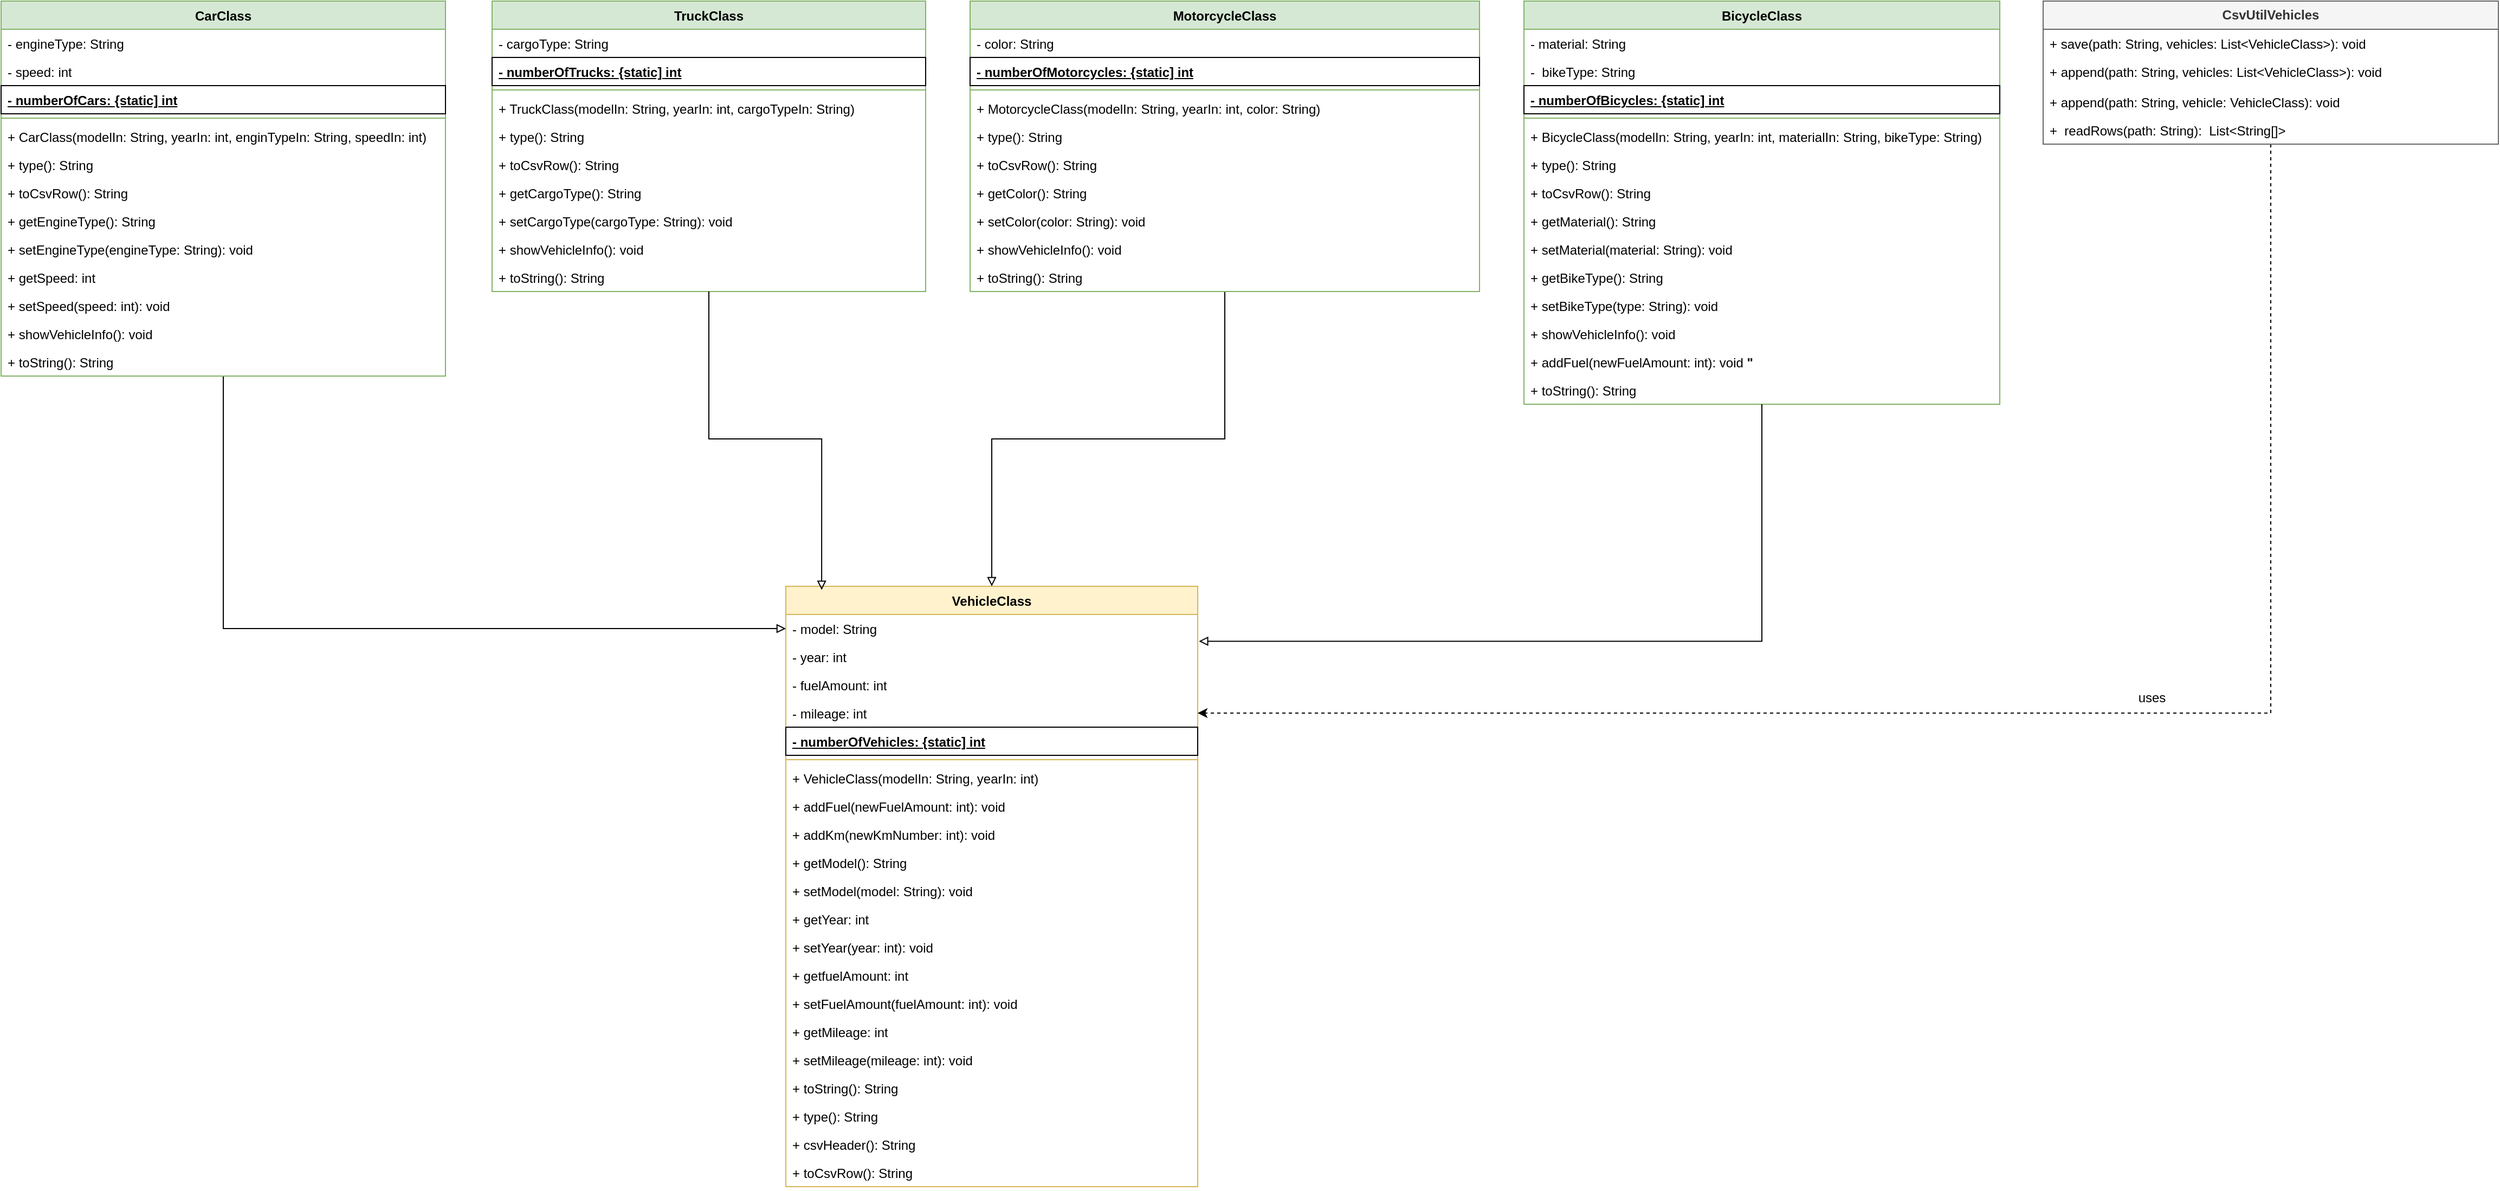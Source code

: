 <mxfile version="28.1.2">
  <diagram name="Página-1" id="spVGfaoq-Z5DWZ3Qzf_p">
    <mxGraphModel dx="2276" dy="849" grid="1" gridSize="10" guides="1" tooltips="1" connect="1" arrows="1" fold="1" page="1" pageScale="1" pageWidth="850" pageHeight="1100" math="0" shadow="0">
      <root>
        <mxCell id="0" />
        <mxCell id="1" parent="0" />
        <mxCell id="SCiwUmOoLEwE7jvG9-wX-1" value="VehicleClass" style="swimlane;fontStyle=1;align=center;verticalAlign=top;childLayout=stackLayout;horizontal=1;startSize=26;horizontalStack=0;resizeParent=1;resizeParentMax=0;resizeLast=0;collapsible=1;marginBottom=0;whiteSpace=wrap;html=1;fillColor=#fff2cc;strokeColor=#d6b656;" parent="1" vertex="1">
          <mxGeometry x="190" y="660" width="380" height="554" as="geometry" />
        </mxCell>
        <mxCell id="SCiwUmOoLEwE7jvG9-wX-27" value="- model: String" style="text;strokeColor=none;fillColor=none;align=left;verticalAlign=top;spacingLeft=4;spacingRight=4;overflow=hidden;rotatable=0;points=[[0,0.5],[1,0.5]];portConstraint=eastwest;whiteSpace=wrap;html=1;" parent="SCiwUmOoLEwE7jvG9-wX-1" vertex="1">
          <mxGeometry y="26" width="380" height="26" as="geometry" />
        </mxCell>
        <mxCell id="SCiwUmOoLEwE7jvG9-wX-28" value="- year: int" style="text;strokeColor=none;fillColor=none;align=left;verticalAlign=top;spacingLeft=4;spacingRight=4;overflow=hidden;rotatable=0;points=[[0,0.5],[1,0.5]];portConstraint=eastwest;whiteSpace=wrap;html=1;" parent="SCiwUmOoLEwE7jvG9-wX-1" vertex="1">
          <mxGeometry y="52" width="380" height="26" as="geometry" />
        </mxCell>
        <mxCell id="SCiwUmOoLEwE7jvG9-wX-2" value="&lt;div&gt;- fuelAmount: int&lt;/div&gt;" style="text;strokeColor=none;fillColor=none;align=left;verticalAlign=top;spacingLeft=4;spacingRight=4;overflow=hidden;rotatable=0;points=[[0,0.5],[1,0.5]];portConstraint=eastwest;whiteSpace=wrap;html=1;" parent="SCiwUmOoLEwE7jvG9-wX-1" vertex="1">
          <mxGeometry y="78" width="380" height="26" as="geometry" />
        </mxCell>
        <mxCell id="SCiwUmOoLEwE7jvG9-wX-37" value="- mileage: int" style="text;strokeColor=none;fillColor=none;align=left;verticalAlign=top;spacingLeft=4;spacingRight=4;overflow=hidden;rotatable=0;points=[[0,0.5],[1,0.5]];portConstraint=eastwest;whiteSpace=wrap;html=1;" parent="SCiwUmOoLEwE7jvG9-wX-1" vertex="1">
          <mxGeometry y="104" width="380" height="26" as="geometry" />
        </mxCell>
        <mxCell id="SCiwUmOoLEwE7jvG9-wX-38" value="&lt;u&gt;&lt;b&gt;- numberOfVehicles: {static] int&lt;/b&gt;&lt;/u&gt;&lt;div&gt;&lt;br&gt;&lt;/div&gt;" style="text;strokeColor=default;fillColor=none;align=left;verticalAlign=top;spacingLeft=4;spacingRight=4;overflow=hidden;rotatable=0;points=[[0,0.5],[1,0.5]];portConstraint=eastwest;whiteSpace=wrap;html=1;" parent="SCiwUmOoLEwE7jvG9-wX-1" vertex="1">
          <mxGeometry y="130" width="380" height="26" as="geometry" />
        </mxCell>
        <mxCell id="SCiwUmOoLEwE7jvG9-wX-3" value="" style="line;strokeWidth=1;fillColor=none;align=left;verticalAlign=middle;spacingTop=-1;spacingLeft=3;spacingRight=3;rotatable=0;labelPosition=right;points=[];portConstraint=eastwest;strokeColor=inherit;" parent="SCiwUmOoLEwE7jvG9-wX-1" vertex="1">
          <mxGeometry y="156" width="380" height="8" as="geometry" />
        </mxCell>
        <mxCell id="wwLq3VPQ6yqFHEkdZ07c-9" value="+ VehicleClass(modelIn: String, yearIn: int)" style="text;strokeColor=none;fillColor=none;align=left;verticalAlign=top;spacingLeft=4;spacingRight=4;overflow=hidden;rotatable=0;points=[[0,0.5],[1,0.5]];portConstraint=eastwest;whiteSpace=wrap;html=1;" parent="SCiwUmOoLEwE7jvG9-wX-1" vertex="1">
          <mxGeometry y="164" width="380" height="26" as="geometry" />
        </mxCell>
        <mxCell id="jR9v6x0gmI3ZfGYFWs0g-43" value="+ addFuel(newFuelAmount: int): void&amp;nbsp;" style="text;strokeColor=none;fillColor=none;align=left;verticalAlign=top;spacingLeft=4;spacingRight=4;overflow=hidden;rotatable=0;points=[[0,0.5],[1,0.5]];portConstraint=eastwest;whiteSpace=wrap;html=1;" parent="SCiwUmOoLEwE7jvG9-wX-1" vertex="1">
          <mxGeometry y="190" width="380" height="26" as="geometry" />
        </mxCell>
        <mxCell id="jR9v6x0gmI3ZfGYFWs0g-44" value="+ addKm(newKmNumber: int): void" style="text;strokeColor=none;fillColor=none;align=left;verticalAlign=top;spacingLeft=4;spacingRight=4;overflow=hidden;rotatable=0;points=[[0,0.5],[1,0.5]];portConstraint=eastwest;whiteSpace=wrap;html=1;" parent="SCiwUmOoLEwE7jvG9-wX-1" vertex="1">
          <mxGeometry y="216" width="380" height="26" as="geometry" />
        </mxCell>
        <mxCell id="jR9v6x0gmI3ZfGYFWs0g-13" value="+ getModel(): String" style="text;strokeColor=none;fillColor=none;align=left;verticalAlign=top;spacingLeft=4;spacingRight=4;overflow=hidden;rotatable=0;points=[[0,0.5],[1,0.5]];portConstraint=eastwest;whiteSpace=wrap;html=1;" parent="SCiwUmOoLEwE7jvG9-wX-1" vertex="1">
          <mxGeometry y="242" width="380" height="26" as="geometry" />
        </mxCell>
        <mxCell id="jR9v6x0gmI3ZfGYFWs0g-45" value="+ setModel(model: String): void" style="text;strokeColor=none;fillColor=none;align=left;verticalAlign=top;spacingLeft=4;spacingRight=4;overflow=hidden;rotatable=0;points=[[0,0.5],[1,0.5]];portConstraint=eastwest;whiteSpace=wrap;html=1;" parent="SCiwUmOoLEwE7jvG9-wX-1" vertex="1">
          <mxGeometry y="268" width="380" height="26" as="geometry" />
        </mxCell>
        <mxCell id="jR9v6x0gmI3ZfGYFWs0g-12" value="+ getYear: int" style="text;strokeColor=none;fillColor=none;align=left;verticalAlign=top;spacingLeft=4;spacingRight=4;overflow=hidden;rotatable=0;points=[[0,0.5],[1,0.5]];portConstraint=eastwest;whiteSpace=wrap;html=1;" parent="SCiwUmOoLEwE7jvG9-wX-1" vertex="1">
          <mxGeometry y="294" width="380" height="26" as="geometry" />
        </mxCell>
        <mxCell id="jR9v6x0gmI3ZfGYFWs0g-46" value="+ setYear(year: int): void" style="text;strokeColor=none;fillColor=none;align=left;verticalAlign=top;spacingLeft=4;spacingRight=4;overflow=hidden;rotatable=0;points=[[0,0.5],[1,0.5]];portConstraint=eastwest;whiteSpace=wrap;html=1;" parent="SCiwUmOoLEwE7jvG9-wX-1" vertex="1">
          <mxGeometry y="320" width="380" height="26" as="geometry" />
        </mxCell>
        <mxCell id="jR9v6x0gmI3ZfGYFWs0g-11" value="+ getfuelAmount: int" style="text;strokeColor=none;fillColor=none;align=left;verticalAlign=top;spacingLeft=4;spacingRight=4;overflow=hidden;rotatable=0;points=[[0,0.5],[1,0.5]];portConstraint=eastwest;whiteSpace=wrap;html=1;" parent="SCiwUmOoLEwE7jvG9-wX-1" vertex="1">
          <mxGeometry y="346" width="380" height="26" as="geometry" />
        </mxCell>
        <mxCell id="jR9v6x0gmI3ZfGYFWs0g-47" value="+ setFuelAmount(fuelAmount: int): void" style="text;strokeColor=none;fillColor=none;align=left;verticalAlign=top;spacingLeft=4;spacingRight=4;overflow=hidden;rotatable=0;points=[[0,0.5],[1,0.5]];portConstraint=eastwest;whiteSpace=wrap;html=1;" parent="SCiwUmOoLEwE7jvG9-wX-1" vertex="1">
          <mxGeometry y="372" width="380" height="26" as="geometry" />
        </mxCell>
        <mxCell id="jR9v6x0gmI3ZfGYFWs0g-10" value="+ getMileage: int" style="text;strokeColor=none;fillColor=none;align=left;verticalAlign=top;spacingLeft=4;spacingRight=4;overflow=hidden;rotatable=0;points=[[0,0.5],[1,0.5]];portConstraint=eastwest;whiteSpace=wrap;html=1;" parent="SCiwUmOoLEwE7jvG9-wX-1" vertex="1">
          <mxGeometry y="398" width="380" height="26" as="geometry" />
        </mxCell>
        <mxCell id="jR9v6x0gmI3ZfGYFWs0g-6" value="+ setMileage(mileage: int): void" style="text;strokeColor=none;fillColor=none;align=left;verticalAlign=top;spacingLeft=4;spacingRight=4;overflow=hidden;rotatable=0;points=[[0,0.5],[1,0.5]];portConstraint=eastwest;whiteSpace=wrap;html=1;" parent="SCiwUmOoLEwE7jvG9-wX-1" vertex="1">
          <mxGeometry y="424" width="380" height="26" as="geometry" />
        </mxCell>
        <mxCell id="SCiwUmOoLEwE7jvG9-wX-39" value="+ toString(): String&amp;nbsp;" style="text;strokeColor=none;fillColor=none;align=left;verticalAlign=top;spacingLeft=4;spacingRight=4;overflow=hidden;rotatable=0;points=[[0,0.5],[1,0.5]];portConstraint=eastwest;whiteSpace=wrap;html=1;" parent="SCiwUmOoLEwE7jvG9-wX-1" vertex="1">
          <mxGeometry y="450" width="380" height="26" as="geometry" />
        </mxCell>
        <mxCell id="SCiwUmOoLEwE7jvG9-wX-41" value="+ type(): String" style="text;strokeColor=none;fillColor=none;align=left;verticalAlign=top;spacingLeft=4;spacingRight=4;overflow=hidden;rotatable=0;points=[[0,0.5],[1,0.5]];portConstraint=eastwest;whiteSpace=wrap;html=1;" parent="SCiwUmOoLEwE7jvG9-wX-1" vertex="1">
          <mxGeometry y="476" width="380" height="26" as="geometry" />
        </mxCell>
        <mxCell id="jR9v6x0gmI3ZfGYFWs0g-48" value="+ csvHeader(): String" style="text;strokeColor=none;fillColor=none;align=left;verticalAlign=top;spacingLeft=4;spacingRight=4;overflow=hidden;rotatable=0;points=[[0,0.5],[1,0.5]];portConstraint=eastwest;whiteSpace=wrap;html=1;" parent="SCiwUmOoLEwE7jvG9-wX-1" vertex="1">
          <mxGeometry y="502" width="380" height="26" as="geometry" />
        </mxCell>
        <mxCell id="jR9v6x0gmI3ZfGYFWs0g-27" value="+ toCsvRow(): String" style="text;strokeColor=none;fillColor=none;align=left;verticalAlign=top;spacingLeft=4;spacingRight=4;overflow=hidden;rotatable=0;points=[[0,0.5],[1,0.5]];portConstraint=eastwest;whiteSpace=wrap;html=1;" parent="SCiwUmOoLEwE7jvG9-wX-1" vertex="1">
          <mxGeometry y="528" width="380" height="26" as="geometry" />
        </mxCell>
        <mxCell id="jR9v6x0gmI3ZfGYFWs0g-56" style="edgeStyle=orthogonalEdgeStyle;rounded=0;orthogonalLoop=1;jettySize=auto;html=1;entryX=0;entryY=0.5;entryDx=0;entryDy=0;endArrow=block;endFill=0;" parent="1" source="SCiwUmOoLEwE7jvG9-wX-5" target="SCiwUmOoLEwE7jvG9-wX-27" edge="1">
          <mxGeometry relative="1" as="geometry" />
        </mxCell>
        <mxCell id="SCiwUmOoLEwE7jvG9-wX-5" value="CarClass" style="swimlane;fontStyle=1;align=center;verticalAlign=top;childLayout=stackLayout;horizontal=1;startSize=26;horizontalStack=0;resizeParent=1;resizeParentMax=0;resizeLast=0;collapsible=1;marginBottom=0;whiteSpace=wrap;html=1;fillColor=#d5e8d4;strokeColor=#82b366;" parent="1" vertex="1">
          <mxGeometry x="-534" y="120" width="410" height="346" as="geometry" />
        </mxCell>
        <mxCell id="SCiwUmOoLEwE7jvG9-wX-6" value="- engineType: String" style="text;strokeColor=none;fillColor=none;align=left;verticalAlign=top;spacingLeft=4;spacingRight=4;overflow=hidden;rotatable=0;points=[[0,0.5],[1,0.5]];portConstraint=eastwest;whiteSpace=wrap;html=1;" parent="SCiwUmOoLEwE7jvG9-wX-5" vertex="1">
          <mxGeometry y="26" width="410" height="26" as="geometry" />
        </mxCell>
        <mxCell id="SCiwUmOoLEwE7jvG9-wX-34" value="- speed: int" style="text;strokeColor=none;fillColor=none;align=left;verticalAlign=top;spacingLeft=4;spacingRight=4;overflow=hidden;rotatable=0;points=[[0,0.5],[1,0.5]];portConstraint=eastwest;whiteSpace=wrap;html=1;" parent="SCiwUmOoLEwE7jvG9-wX-5" vertex="1">
          <mxGeometry y="52" width="410" height="26" as="geometry" />
        </mxCell>
        <mxCell id="SCiwUmOoLEwE7jvG9-wX-43" value="&lt;u&gt;&lt;b style=&quot;&quot;&gt;- numberOfCars:&amp;nbsp;&lt;/b&gt;&lt;b&gt;{static] int&lt;/b&gt;&lt;/u&gt;&lt;div&gt;&lt;br&gt;&lt;/div&gt;" style="text;strokeColor=default;fillColor=none;align=left;verticalAlign=top;spacingLeft=4;spacingRight=4;overflow=hidden;rotatable=0;points=[[0,0.5],[1,0.5]];portConstraint=eastwest;whiteSpace=wrap;html=1;" parent="SCiwUmOoLEwE7jvG9-wX-5" vertex="1">
          <mxGeometry y="78" width="410" height="26" as="geometry" />
        </mxCell>
        <mxCell id="SCiwUmOoLEwE7jvG9-wX-7" value="" style="line;strokeWidth=1;fillColor=none;align=left;verticalAlign=middle;spacingTop=-1;spacingLeft=3;spacingRight=3;rotatable=0;labelPosition=right;points=[];portConstraint=eastwest;strokeColor=inherit;" parent="SCiwUmOoLEwE7jvG9-wX-5" vertex="1">
          <mxGeometry y="104" width="410" height="8" as="geometry" />
        </mxCell>
        <mxCell id="SCiwUmOoLEwE7jvG9-wX-54" value="+ CarClass(modelIn: String, yearIn: int, enginTypeIn: String, speedIn: int)" style="text;strokeColor=none;fillColor=none;align=left;verticalAlign=top;spacingLeft=4;spacingRight=4;overflow=hidden;rotatable=0;points=[[0,0.5],[1,0.5]];portConstraint=eastwest;whiteSpace=wrap;html=1;" parent="SCiwUmOoLEwE7jvG9-wX-5" vertex="1">
          <mxGeometry y="112" width="410" height="26" as="geometry" />
        </mxCell>
        <mxCell id="jR9v6x0gmI3ZfGYFWs0g-31" value="+ type(): String" style="text;strokeColor=none;fillColor=none;align=left;verticalAlign=top;spacingLeft=4;spacingRight=4;overflow=hidden;rotatable=0;points=[[0,0.5],[1,0.5]];portConstraint=eastwest;whiteSpace=wrap;html=1;" parent="SCiwUmOoLEwE7jvG9-wX-5" vertex="1">
          <mxGeometry y="138" width="410" height="26" as="geometry" />
        </mxCell>
        <mxCell id="jR9v6x0gmI3ZfGYFWs0g-32" value="+ toCsvRow(): String" style="text;strokeColor=none;fillColor=none;align=left;verticalAlign=top;spacingLeft=4;spacingRight=4;overflow=hidden;rotatable=0;points=[[0,0.5],[1,0.5]];portConstraint=eastwest;whiteSpace=wrap;html=1;" parent="SCiwUmOoLEwE7jvG9-wX-5" vertex="1">
          <mxGeometry y="164" width="410" height="26" as="geometry" />
        </mxCell>
        <mxCell id="jR9v6x0gmI3ZfGYFWs0g-1" value="+ getEngineType(): String" style="text;strokeColor=none;fillColor=none;align=left;verticalAlign=top;spacingLeft=4;spacingRight=4;overflow=hidden;rotatable=0;points=[[0,0.5],[1,0.5]];portConstraint=eastwest;whiteSpace=wrap;html=1;" parent="SCiwUmOoLEwE7jvG9-wX-5" vertex="1">
          <mxGeometry y="190" width="410" height="26" as="geometry" />
        </mxCell>
        <mxCell id="jR9v6x0gmI3ZfGYFWs0g-33" value="+ setEngineType(engineType: String): void" style="text;strokeColor=none;fillColor=none;align=left;verticalAlign=top;spacingLeft=4;spacingRight=4;overflow=hidden;rotatable=0;points=[[0,0.5],[1,0.5]];portConstraint=eastwest;whiteSpace=wrap;html=1;" parent="SCiwUmOoLEwE7jvG9-wX-5" vertex="1">
          <mxGeometry y="216" width="410" height="26" as="geometry" />
        </mxCell>
        <mxCell id="jR9v6x0gmI3ZfGYFWs0g-3" value="+ getSpeed: int" style="text;strokeColor=none;fillColor=none;align=left;verticalAlign=top;spacingLeft=4;spacingRight=4;overflow=hidden;rotatable=0;points=[[0,0.5],[1,0.5]];portConstraint=eastwest;whiteSpace=wrap;html=1;" parent="SCiwUmOoLEwE7jvG9-wX-5" vertex="1">
          <mxGeometry y="242" width="410" height="26" as="geometry" />
        </mxCell>
        <mxCell id="jR9v6x0gmI3ZfGYFWs0g-5" value="+ setSpeed(speed: int): void" style="text;strokeColor=none;fillColor=none;align=left;verticalAlign=top;spacingLeft=4;spacingRight=4;overflow=hidden;rotatable=0;points=[[0,0.5],[1,0.5]];portConstraint=eastwest;whiteSpace=wrap;html=1;" parent="SCiwUmOoLEwE7jvG9-wX-5" vertex="1">
          <mxGeometry y="268" width="410" height="26" as="geometry" />
        </mxCell>
        <mxCell id="SCiwUmOoLEwE7jvG9-wX-8" value="+ showVehicleInfo(): void" style="text;strokeColor=none;fillColor=none;align=left;verticalAlign=top;spacingLeft=4;spacingRight=4;overflow=hidden;rotatable=0;points=[[0,0.5],[1,0.5]];portConstraint=eastwest;whiteSpace=wrap;html=1;" parent="SCiwUmOoLEwE7jvG9-wX-5" vertex="1">
          <mxGeometry y="294" width="410" height="26" as="geometry" />
        </mxCell>
        <mxCell id="jR9v6x0gmI3ZfGYFWs0g-2" value="+ toString(): String" style="text;strokeColor=none;fillColor=none;align=left;verticalAlign=top;spacingLeft=4;spacingRight=4;overflow=hidden;rotatable=0;points=[[0,0.5],[1,0.5]];portConstraint=eastwest;whiteSpace=wrap;html=1;" parent="SCiwUmOoLEwE7jvG9-wX-5" vertex="1">
          <mxGeometry y="320" width="410" height="26" as="geometry" />
        </mxCell>
        <mxCell id="SCiwUmOoLEwE7jvG9-wX-9" value="TruckClass" style="swimlane;fontStyle=1;align=center;verticalAlign=top;childLayout=stackLayout;horizontal=1;startSize=26;horizontalStack=0;resizeParent=1;resizeParentMax=0;resizeLast=0;collapsible=1;marginBottom=0;whiteSpace=wrap;html=1;fillColor=#d5e8d4;strokeColor=#82b366;" parent="1" vertex="1">
          <mxGeometry x="-81" y="120" width="400" height="268" as="geometry" />
        </mxCell>
        <mxCell id="SCiwUmOoLEwE7jvG9-wX-10" value="- cargoType: String" style="text;strokeColor=none;fillColor=none;align=left;verticalAlign=top;spacingLeft=4;spacingRight=4;overflow=hidden;rotatable=0;points=[[0,0.5],[1,0.5]];portConstraint=eastwest;whiteSpace=wrap;html=1;" parent="SCiwUmOoLEwE7jvG9-wX-9" vertex="1">
          <mxGeometry y="26" width="400" height="26" as="geometry" />
        </mxCell>
        <mxCell id="SCiwUmOoLEwE7jvG9-wX-53" value="&lt;u&gt;&lt;b&gt;- numberOfTrucks:&amp;nbsp;&lt;/b&gt;&lt;/u&gt;&lt;u&gt;&lt;b&gt;{static] int&lt;/b&gt;&lt;/u&gt;&lt;div&gt;&lt;br&gt;&lt;/div&gt;" style="text;strokeColor=default;fillColor=none;align=left;verticalAlign=top;spacingLeft=4;spacingRight=4;overflow=hidden;rotatable=0;points=[[0,0.5],[1,0.5]];portConstraint=eastwest;whiteSpace=wrap;html=1;" parent="SCiwUmOoLEwE7jvG9-wX-9" vertex="1">
          <mxGeometry y="52" width="400" height="26" as="geometry" />
        </mxCell>
        <mxCell id="SCiwUmOoLEwE7jvG9-wX-11" value="" style="line;strokeWidth=1;fillColor=none;align=left;verticalAlign=middle;spacingTop=-1;spacingLeft=3;spacingRight=3;rotatable=0;labelPosition=right;points=[];portConstraint=eastwest;strokeColor=inherit;" parent="SCiwUmOoLEwE7jvG9-wX-9" vertex="1">
          <mxGeometry y="78" width="400" height="8" as="geometry" />
        </mxCell>
        <mxCell id="jR9v6x0gmI3ZfGYFWs0g-23" value="+ TruckClass(modelIn: String, yearIn: int, cargoTypeIn: String)" style="text;strokeColor=none;fillColor=none;align=left;verticalAlign=top;spacingLeft=4;spacingRight=4;overflow=hidden;rotatable=0;points=[[0,0.5],[1,0.5]];portConstraint=eastwest;whiteSpace=wrap;html=1;" parent="SCiwUmOoLEwE7jvG9-wX-9" vertex="1">
          <mxGeometry y="86" width="400" height="26" as="geometry" />
        </mxCell>
        <mxCell id="jR9v6x0gmI3ZfGYFWs0g-34" value="+ type(): String" style="text;strokeColor=none;fillColor=none;align=left;verticalAlign=top;spacingLeft=4;spacingRight=4;overflow=hidden;rotatable=0;points=[[0,0.5],[1,0.5]];portConstraint=eastwest;whiteSpace=wrap;html=1;" parent="SCiwUmOoLEwE7jvG9-wX-9" vertex="1">
          <mxGeometry y="112" width="400" height="26" as="geometry" />
        </mxCell>
        <mxCell id="jR9v6x0gmI3ZfGYFWs0g-35" value="+ toCsvRow(): String" style="text;strokeColor=none;fillColor=none;align=left;verticalAlign=top;spacingLeft=4;spacingRight=4;overflow=hidden;rotatable=0;points=[[0,0.5],[1,0.5]];portConstraint=eastwest;whiteSpace=wrap;html=1;" parent="SCiwUmOoLEwE7jvG9-wX-9" vertex="1">
          <mxGeometry y="138" width="400" height="26" as="geometry" />
        </mxCell>
        <mxCell id="jR9v6x0gmI3ZfGYFWs0g-19" value="+ getCargoType(): String" style="text;strokeColor=none;fillColor=none;align=left;verticalAlign=top;spacingLeft=4;spacingRight=4;overflow=hidden;rotatable=0;points=[[0,0.5],[1,0.5]];portConstraint=eastwest;whiteSpace=wrap;html=1;" parent="SCiwUmOoLEwE7jvG9-wX-9" vertex="1">
          <mxGeometry y="164" width="400" height="26" as="geometry" />
        </mxCell>
        <mxCell id="jR9v6x0gmI3ZfGYFWs0g-18" value="+ setCargoType(cargoType: String): void" style="text;strokeColor=none;fillColor=none;align=left;verticalAlign=top;spacingLeft=4;spacingRight=4;overflow=hidden;rotatable=0;points=[[0,0.5],[1,0.5]];portConstraint=eastwest;whiteSpace=wrap;html=1;" parent="SCiwUmOoLEwE7jvG9-wX-9" vertex="1">
          <mxGeometry y="190" width="400" height="26" as="geometry" />
        </mxCell>
        <mxCell id="jR9v6x0gmI3ZfGYFWs0g-39" value="+ showVehicleInfo(): void" style="text;strokeColor=none;fillColor=none;align=left;verticalAlign=top;spacingLeft=4;spacingRight=4;overflow=hidden;rotatable=0;points=[[0,0.5],[1,0.5]];portConstraint=eastwest;whiteSpace=wrap;html=1;" parent="SCiwUmOoLEwE7jvG9-wX-9" vertex="1">
          <mxGeometry y="216" width="400" height="26" as="geometry" />
        </mxCell>
        <mxCell id="jR9v6x0gmI3ZfGYFWs0g-24" value="+ toString(): String&amp;nbsp;" style="text;strokeColor=none;fillColor=none;align=left;verticalAlign=top;spacingLeft=4;spacingRight=4;overflow=hidden;rotatable=0;points=[[0,0.5],[1,0.5]];portConstraint=eastwest;whiteSpace=wrap;html=1;" parent="SCiwUmOoLEwE7jvG9-wX-9" vertex="1">
          <mxGeometry y="242" width="400" height="26" as="geometry" />
        </mxCell>
        <mxCell id="jR9v6x0gmI3ZfGYFWs0g-58" style="edgeStyle=orthogonalEdgeStyle;rounded=0;orthogonalLoop=1;jettySize=auto;html=1;entryX=0.5;entryY=0;entryDx=0;entryDy=0;endArrow=block;endFill=0;" parent="1" source="SCiwUmOoLEwE7jvG9-wX-13" target="SCiwUmOoLEwE7jvG9-wX-1" edge="1">
          <mxGeometry relative="1" as="geometry" />
        </mxCell>
        <mxCell id="SCiwUmOoLEwE7jvG9-wX-13" value="MotorcycleClass" style="swimlane;fontStyle=1;align=center;verticalAlign=top;childLayout=stackLayout;horizontal=1;startSize=26;horizontalStack=0;resizeParent=1;resizeParentMax=0;resizeLast=0;collapsible=1;marginBottom=0;whiteSpace=wrap;html=1;fillColor=#d5e8d4;strokeColor=#82b366;" parent="1" vertex="1">
          <mxGeometry x="360" y="120" width="470" height="268" as="geometry" />
        </mxCell>
        <mxCell id="SCiwUmOoLEwE7jvG9-wX-31" value="- color: String" style="text;strokeColor=none;fillColor=none;align=left;verticalAlign=top;spacingLeft=4;spacingRight=4;overflow=hidden;rotatable=0;points=[[0,0.5],[1,0.5]];portConstraint=eastwest;whiteSpace=wrap;html=1;" parent="SCiwUmOoLEwE7jvG9-wX-13" vertex="1">
          <mxGeometry y="26" width="470" height="26" as="geometry" />
        </mxCell>
        <mxCell id="SCiwUmOoLEwE7jvG9-wX-55" value="&lt;u&gt;&lt;b&gt;- numberOfMotorcycles:&amp;nbsp;&lt;/b&gt;&lt;/u&gt;&lt;u&gt;&lt;b&gt;{static] int&lt;/b&gt;&lt;/u&gt;&lt;div&gt;&lt;br&gt;&lt;/div&gt;" style="text;strokeColor=default;fillColor=none;align=left;verticalAlign=top;spacingLeft=4;spacingRight=4;overflow=hidden;rotatable=0;points=[[0,0.5],[1,0.5]];portConstraint=eastwest;whiteSpace=wrap;html=1;" parent="SCiwUmOoLEwE7jvG9-wX-13" vertex="1">
          <mxGeometry y="52" width="470" height="26" as="geometry" />
        </mxCell>
        <mxCell id="SCiwUmOoLEwE7jvG9-wX-15" value="" style="line;strokeWidth=1;fillColor=none;align=left;verticalAlign=middle;spacingTop=-1;spacingLeft=3;spacingRight=3;rotatable=0;labelPosition=right;points=[];portConstraint=eastwest;strokeColor=inherit;" parent="SCiwUmOoLEwE7jvG9-wX-13" vertex="1">
          <mxGeometry y="78" width="470" height="8" as="geometry" />
        </mxCell>
        <mxCell id="jR9v6x0gmI3ZfGYFWs0g-36" value="+ MotorcycleClass(modelIn: String, yearIn: int, color: String)" style="text;strokeColor=none;fillColor=none;align=left;verticalAlign=top;spacingLeft=4;spacingRight=4;overflow=hidden;rotatable=0;points=[[0,0.5],[1,0.5]];portConstraint=eastwest;whiteSpace=wrap;html=1;" parent="SCiwUmOoLEwE7jvG9-wX-13" vertex="1">
          <mxGeometry y="86" width="470" height="26" as="geometry" />
        </mxCell>
        <mxCell id="jR9v6x0gmI3ZfGYFWs0g-37" value="+ type(): String" style="text;strokeColor=none;fillColor=none;align=left;verticalAlign=top;spacingLeft=4;spacingRight=4;overflow=hidden;rotatable=0;points=[[0,0.5],[1,0.5]];portConstraint=eastwest;whiteSpace=wrap;html=1;" parent="SCiwUmOoLEwE7jvG9-wX-13" vertex="1">
          <mxGeometry y="112" width="470" height="26" as="geometry" />
        </mxCell>
        <mxCell id="jR9v6x0gmI3ZfGYFWs0g-38" value="+ toCsvRow(): String&amp;nbsp;" style="text;strokeColor=none;fillColor=none;align=left;verticalAlign=top;spacingLeft=4;spacingRight=4;overflow=hidden;rotatable=0;points=[[0,0.5],[1,0.5]];portConstraint=eastwest;whiteSpace=wrap;html=1;" parent="SCiwUmOoLEwE7jvG9-wX-13" vertex="1">
          <mxGeometry y="138" width="470" height="26" as="geometry" />
        </mxCell>
        <mxCell id="jR9v6x0gmI3ZfGYFWs0g-21" value="+ getColor(): String" style="text;strokeColor=none;fillColor=none;align=left;verticalAlign=top;spacingLeft=4;spacingRight=4;overflow=hidden;rotatable=0;points=[[0,0.5],[1,0.5]];portConstraint=eastwest;whiteSpace=wrap;html=1;" parent="SCiwUmOoLEwE7jvG9-wX-13" vertex="1">
          <mxGeometry y="164" width="470" height="26" as="geometry" />
        </mxCell>
        <mxCell id="jR9v6x0gmI3ZfGYFWs0g-20" value="+ setColor(color: String): void" style="text;strokeColor=none;fillColor=none;align=left;verticalAlign=top;spacingLeft=4;spacingRight=4;overflow=hidden;rotatable=0;points=[[0,0.5],[1,0.5]];portConstraint=eastwest;whiteSpace=wrap;html=1;" parent="SCiwUmOoLEwE7jvG9-wX-13" vertex="1">
          <mxGeometry y="190" width="470" height="26" as="geometry" />
        </mxCell>
        <mxCell id="SCiwUmOoLEwE7jvG9-wX-16" value="+ showVehicleInfo(): void" style="text;strokeColor=none;fillColor=none;align=left;verticalAlign=top;spacingLeft=4;spacingRight=4;overflow=hidden;rotatable=0;points=[[0,0.5],[1,0.5]];portConstraint=eastwest;whiteSpace=wrap;html=1;" parent="SCiwUmOoLEwE7jvG9-wX-13" vertex="1">
          <mxGeometry y="216" width="470" height="26" as="geometry" />
        </mxCell>
        <mxCell id="jR9v6x0gmI3ZfGYFWs0g-25" value="+ toString(): String&amp;nbsp;" style="text;strokeColor=none;fillColor=none;align=left;verticalAlign=top;spacingLeft=4;spacingRight=4;overflow=hidden;rotatable=0;points=[[0,0.5],[1,0.5]];portConstraint=eastwest;whiteSpace=wrap;html=1;" parent="SCiwUmOoLEwE7jvG9-wX-13" vertex="1">
          <mxGeometry y="242" width="470" height="26" as="geometry" />
        </mxCell>
        <mxCell id="SCiwUmOoLEwE7jvG9-wX-17" value="BicycleClass" style="swimlane;fontStyle=1;align=center;verticalAlign=top;childLayout=stackLayout;horizontal=1;startSize=26;horizontalStack=0;resizeParent=1;resizeParentMax=0;resizeLast=0;collapsible=1;marginBottom=0;whiteSpace=wrap;html=1;fillColor=#d5e8d4;strokeColor=#82b366;" parent="1" vertex="1">
          <mxGeometry x="871" y="120" width="439" height="372" as="geometry" />
        </mxCell>
        <mxCell id="SCiwUmOoLEwE7jvG9-wX-18" value="- material: String" style="text;strokeColor=none;fillColor=none;align=left;verticalAlign=top;spacingLeft=4;spacingRight=4;overflow=hidden;rotatable=0;points=[[0,0.5],[1,0.5]];portConstraint=eastwest;whiteSpace=wrap;html=1;" parent="SCiwUmOoLEwE7jvG9-wX-17" vertex="1">
          <mxGeometry y="26" width="439" height="26" as="geometry" />
        </mxCell>
        <mxCell id="SCiwUmOoLEwE7jvG9-wX-32" value="-&amp;nbsp; bikeType: String" style="text;strokeColor=none;fillColor=none;align=left;verticalAlign=top;spacingLeft=4;spacingRight=4;overflow=hidden;rotatable=0;points=[[0,0.5],[1,0.5]];portConstraint=eastwest;whiteSpace=wrap;html=1;" parent="SCiwUmOoLEwE7jvG9-wX-17" vertex="1">
          <mxGeometry y="52" width="439" height="26" as="geometry" />
        </mxCell>
        <mxCell id="SCiwUmOoLEwE7jvG9-wX-56" value="&lt;u&gt;&lt;b&gt;- numberOfBicycles:&amp;nbsp;&lt;/b&gt;&lt;/u&gt;&lt;u&gt;&lt;b&gt;{static] int&lt;/b&gt;&lt;/u&gt;&lt;div&gt;&lt;br&gt;&lt;/div&gt;" style="text;strokeColor=default;fillColor=none;align=left;verticalAlign=top;spacingLeft=4;spacingRight=4;overflow=hidden;rotatable=0;points=[[0,0.5],[1,0.5]];portConstraint=eastwest;whiteSpace=wrap;html=1;" parent="SCiwUmOoLEwE7jvG9-wX-17" vertex="1">
          <mxGeometry y="78" width="439" height="26" as="geometry" />
        </mxCell>
        <mxCell id="SCiwUmOoLEwE7jvG9-wX-19" value="" style="line;strokeWidth=1;fillColor=none;align=left;verticalAlign=middle;spacingTop=-1;spacingLeft=3;spacingRight=3;rotatable=0;labelPosition=right;points=[];portConstraint=eastwest;strokeColor=inherit;" parent="SCiwUmOoLEwE7jvG9-wX-17" vertex="1">
          <mxGeometry y="104" width="439" height="8" as="geometry" />
        </mxCell>
        <mxCell id="SCiwUmOoLEwE7jvG9-wX-20" value="+ BicycleClass(modelIn: String, yearIn: int, materialIn: String, bikeType: String)" style="text;strokeColor=none;fillColor=none;align=left;verticalAlign=top;spacingLeft=4;spacingRight=4;overflow=hidden;rotatable=0;points=[[0,0.5],[1,0.5]];portConstraint=eastwest;whiteSpace=wrap;html=1;" parent="SCiwUmOoLEwE7jvG9-wX-17" vertex="1">
          <mxGeometry y="112" width="439" height="26" as="geometry" />
        </mxCell>
        <mxCell id="jR9v6x0gmI3ZfGYFWs0g-40" value="+ type(): String" style="text;strokeColor=none;fillColor=none;align=left;verticalAlign=top;spacingLeft=4;spacingRight=4;overflow=hidden;rotatable=0;points=[[0,0.5],[1,0.5]];portConstraint=eastwest;whiteSpace=wrap;html=1;" parent="SCiwUmOoLEwE7jvG9-wX-17" vertex="1">
          <mxGeometry y="138" width="439" height="26" as="geometry" />
        </mxCell>
        <mxCell id="jR9v6x0gmI3ZfGYFWs0g-41" value="+ toCsvRow(): String&amp;nbsp;" style="text;strokeColor=none;fillColor=none;align=left;verticalAlign=top;spacingLeft=4;spacingRight=4;overflow=hidden;rotatable=0;points=[[0,0.5],[1,0.5]];portConstraint=eastwest;whiteSpace=wrap;html=1;" parent="SCiwUmOoLEwE7jvG9-wX-17" vertex="1">
          <mxGeometry y="164" width="439" height="26" as="geometry" />
        </mxCell>
        <mxCell id="jR9v6x0gmI3ZfGYFWs0g-17" value="+ getMaterial(): String" style="text;strokeColor=none;fillColor=none;align=left;verticalAlign=top;spacingLeft=4;spacingRight=4;overflow=hidden;rotatable=0;points=[[0,0.5],[1,0.5]];portConstraint=eastwest;whiteSpace=wrap;html=1;" parent="SCiwUmOoLEwE7jvG9-wX-17" vertex="1">
          <mxGeometry y="190" width="439" height="26" as="geometry" />
        </mxCell>
        <mxCell id="jR9v6x0gmI3ZfGYFWs0g-42" value="+ setMaterial(material: String): void" style="text;strokeColor=none;fillColor=none;align=left;verticalAlign=top;spacingLeft=4;spacingRight=4;overflow=hidden;rotatable=0;points=[[0,0.5],[1,0.5]];portConstraint=eastwest;whiteSpace=wrap;html=1;" parent="SCiwUmOoLEwE7jvG9-wX-17" vertex="1">
          <mxGeometry y="216" width="439" height="26" as="geometry" />
        </mxCell>
        <mxCell id="jR9v6x0gmI3ZfGYFWs0g-16" value="+ getBikeType(): String" style="text;strokeColor=none;fillColor=none;align=left;verticalAlign=top;spacingLeft=4;spacingRight=4;overflow=hidden;rotatable=0;points=[[0,0.5],[1,0.5]];portConstraint=eastwest;whiteSpace=wrap;html=1;" parent="SCiwUmOoLEwE7jvG9-wX-17" vertex="1">
          <mxGeometry y="242" width="439" height="26" as="geometry" />
        </mxCell>
        <mxCell id="jR9v6x0gmI3ZfGYFWs0g-14" value="+ setBikeType(type: String): void" style="text;strokeColor=none;fillColor=none;align=left;verticalAlign=top;spacingLeft=4;spacingRight=4;overflow=hidden;rotatable=0;points=[[0,0.5],[1,0.5]];portConstraint=eastwest;whiteSpace=wrap;html=1;" parent="SCiwUmOoLEwE7jvG9-wX-17" vertex="1">
          <mxGeometry y="268" width="439" height="26" as="geometry" />
        </mxCell>
        <mxCell id="jR9v6x0gmI3ZfGYFWs0g-49" value="+ showVehicleInfo(): void" style="text;strokeColor=none;fillColor=none;align=left;verticalAlign=top;spacingLeft=4;spacingRight=4;overflow=hidden;rotatable=0;points=[[0,0.5],[1,0.5]];portConstraint=eastwest;whiteSpace=wrap;html=1;" parent="SCiwUmOoLEwE7jvG9-wX-17" vertex="1">
          <mxGeometry y="294" width="439" height="26" as="geometry" />
        </mxCell>
        <mxCell id="wwLq3VPQ6yqFHEkdZ07c-10" value="+ addFuel(newFuelAmount: int): void&amp;nbsp;&lt;b&gt;&quot;&lt;/b&gt;" style="text;strokeColor=none;fillColor=none;align=left;verticalAlign=top;spacingLeft=4;spacingRight=4;overflow=hidden;rotatable=0;points=[[0,0.5],[1,0.5]];portConstraint=eastwest;whiteSpace=wrap;html=1;" parent="SCiwUmOoLEwE7jvG9-wX-17" vertex="1">
          <mxGeometry y="320" width="439" height="26" as="geometry" />
        </mxCell>
        <mxCell id="jR9v6x0gmI3ZfGYFWs0g-26" value="+ toString(): String&amp;nbsp;" style="text;strokeColor=none;fillColor=none;align=left;verticalAlign=top;spacingLeft=4;spacingRight=4;overflow=hidden;rotatable=0;points=[[0,0.5],[1,0.5]];portConstraint=eastwest;whiteSpace=wrap;html=1;" parent="SCiwUmOoLEwE7jvG9-wX-17" vertex="1">
          <mxGeometry y="346" width="439" height="26" as="geometry" />
        </mxCell>
        <mxCell id="jR9v6x0gmI3ZfGYFWs0g-60" style="edgeStyle=orthogonalEdgeStyle;rounded=0;orthogonalLoop=1;jettySize=auto;html=1;entryX=1;entryY=0.5;entryDx=0;entryDy=0;dashed=1;" parent="1" source="jR9v6x0gmI3ZfGYFWs0g-50" target="SCiwUmOoLEwE7jvG9-wX-37" edge="1">
          <mxGeometry relative="1" as="geometry" />
        </mxCell>
        <mxCell id="jR9v6x0gmI3ZfGYFWs0g-50" value="&lt;b&gt;CsvUtilVehicles&lt;/b&gt;" style="swimlane;fontStyle=0;childLayout=stackLayout;horizontal=1;startSize=26;fillColor=#f5f5f5;horizontalStack=0;resizeParent=1;resizeParentMax=0;resizeLast=0;collapsible=1;marginBottom=0;whiteSpace=wrap;html=1;fontColor=#333333;strokeColor=#666666;" parent="1" vertex="1">
          <mxGeometry x="1350" y="120" width="420" height="132" as="geometry" />
        </mxCell>
        <mxCell id="jR9v6x0gmI3ZfGYFWs0g-51" value="+ save(path: String, vehicles: List&amp;lt;VehicleClass&amp;gt;): void" style="text;strokeColor=none;fillColor=none;align=left;verticalAlign=top;spacingLeft=4;spacingRight=4;overflow=hidden;rotatable=0;points=[[0,0.5],[1,0.5]];portConstraint=eastwest;whiteSpace=wrap;html=1;" parent="jR9v6x0gmI3ZfGYFWs0g-50" vertex="1">
          <mxGeometry y="26" width="420" height="26" as="geometry" />
        </mxCell>
        <mxCell id="jR9v6x0gmI3ZfGYFWs0g-52" value="+ append(path: String, vehicles: List&amp;lt;VehicleClass&amp;gt;): void" style="text;strokeColor=none;fillColor=none;align=left;verticalAlign=top;spacingLeft=4;spacingRight=4;overflow=hidden;rotatable=0;points=[[0,0.5],[1,0.5]];portConstraint=eastwest;whiteSpace=wrap;html=1;" parent="jR9v6x0gmI3ZfGYFWs0g-50" vertex="1">
          <mxGeometry y="52" width="420" height="28" as="geometry" />
        </mxCell>
        <mxCell id="jR9v6x0gmI3ZfGYFWs0g-53" value="+ append(path: String, vehicle: VehicleClass): void" style="text;strokeColor=none;fillColor=none;align=left;verticalAlign=top;spacingLeft=4;spacingRight=4;overflow=hidden;rotatable=0;points=[[0,0.5],[1,0.5]];portConstraint=eastwest;whiteSpace=wrap;html=1;" parent="jR9v6x0gmI3ZfGYFWs0g-50" vertex="1">
          <mxGeometry y="80" width="420" height="26" as="geometry" />
        </mxCell>
        <mxCell id="jR9v6x0gmI3ZfGYFWs0g-54" value="+&amp;nbsp; readRows(path: String):&amp;nbsp; List&amp;lt;String[]&amp;gt;" style="text;strokeColor=none;fillColor=none;align=left;verticalAlign=top;spacingLeft=4;spacingRight=4;overflow=hidden;rotatable=0;points=[[0,0.5],[1,0.5]];portConstraint=eastwest;whiteSpace=wrap;html=1;" parent="jR9v6x0gmI3ZfGYFWs0g-50" vertex="1">
          <mxGeometry y="106" width="420" height="26" as="geometry" />
        </mxCell>
        <mxCell id="jR9v6x0gmI3ZfGYFWs0g-57" style="edgeStyle=orthogonalEdgeStyle;rounded=0;orthogonalLoop=1;jettySize=auto;html=1;entryX=0.087;entryY=0.006;entryDx=0;entryDy=0;entryPerimeter=0;endArrow=block;endFill=0;" parent="1" source="SCiwUmOoLEwE7jvG9-wX-9" target="SCiwUmOoLEwE7jvG9-wX-1" edge="1">
          <mxGeometry relative="1" as="geometry" />
        </mxCell>
        <mxCell id="jR9v6x0gmI3ZfGYFWs0g-59" style="edgeStyle=orthogonalEdgeStyle;rounded=0;orthogonalLoop=1;jettySize=auto;html=1;entryX=1.003;entryY=0.951;entryDx=0;entryDy=0;entryPerimeter=0;endArrow=block;endFill=0;" parent="1" source="SCiwUmOoLEwE7jvG9-wX-17" target="SCiwUmOoLEwE7jvG9-wX-27" edge="1">
          <mxGeometry relative="1" as="geometry" />
        </mxCell>
        <mxCell id="jR9v6x0gmI3ZfGYFWs0g-61" value="uses" style="text;html=1;align=center;verticalAlign=middle;resizable=0;points=[];autosize=1;strokeColor=none;fillColor=none;" parent="1" vertex="1">
          <mxGeometry x="1425" y="748" width="50" height="30" as="geometry" />
        </mxCell>
      </root>
    </mxGraphModel>
  </diagram>
</mxfile>
